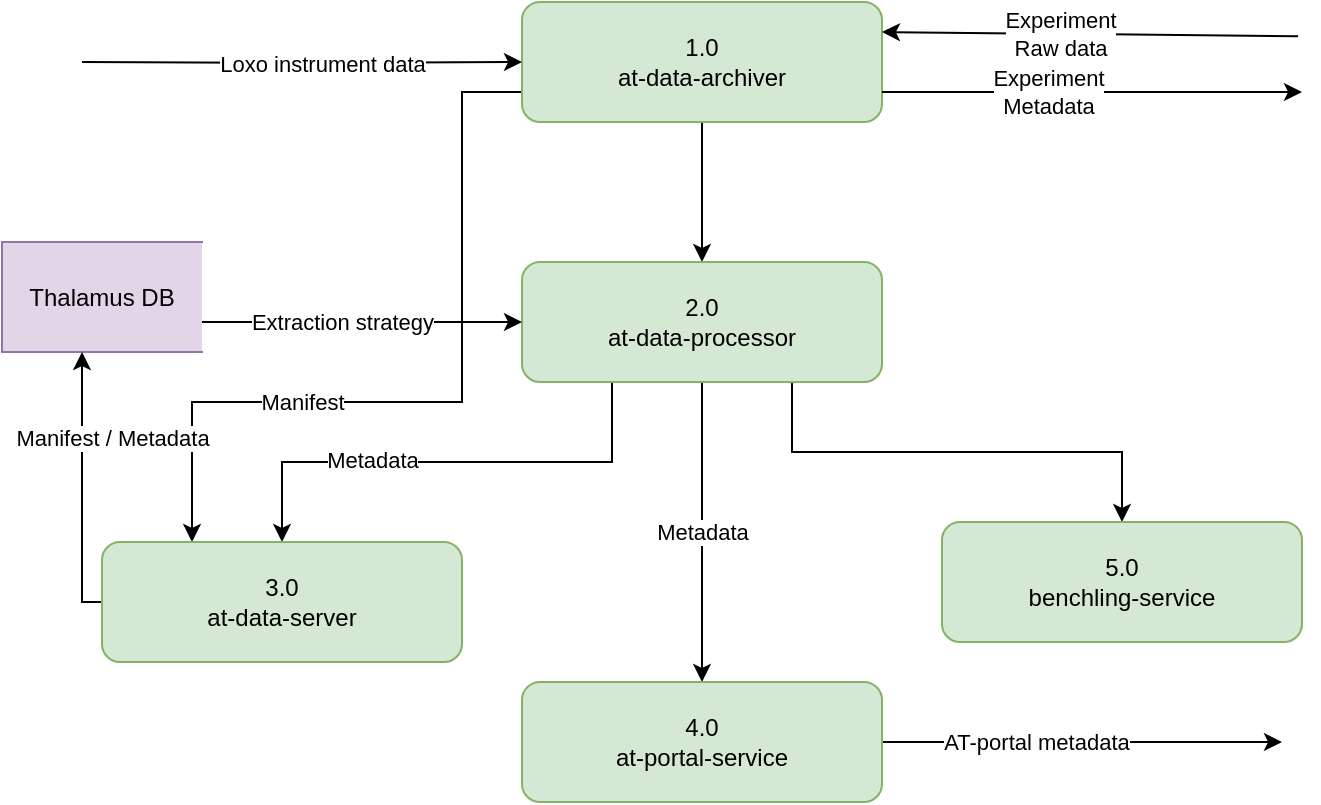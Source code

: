 <mxfile version="23.1.1" type="github">
  <diagram name="Page-1" id="dx0UbN1KDhQHgxMDVQlJ">
    <mxGraphModel dx="1160" dy="756" grid="1" gridSize="10" guides="1" tooltips="1" connect="1" arrows="1" fold="1" page="1" pageScale="1" pageWidth="827" pageHeight="1169" math="0" shadow="0">
      <root>
        <mxCell id="0" />
        <mxCell id="1" parent="0" />
        <mxCell id="Wb7Bm_bJqOq9qxchE__--23" style="edgeStyle=orthogonalEdgeStyle;rounded=0;orthogonalLoop=1;jettySize=auto;html=1;exitX=0.5;exitY=1;exitDx=0;exitDy=0;entryX=0.5;entryY=0;entryDx=0;entryDy=0;" parent="1" source="Wb7Bm_bJqOq9qxchE__--1" target="Wb7Bm_bJqOq9qxchE__--12" edge="1">
          <mxGeometry relative="1" as="geometry" />
        </mxCell>
        <mxCell id="Wb7Bm_bJqOq9qxchE__--35" style="edgeStyle=orthogonalEdgeStyle;rounded=0;orthogonalLoop=1;jettySize=auto;html=1;exitX=0;exitY=0.75;exitDx=0;exitDy=0;entryX=0.25;entryY=0;entryDx=0;entryDy=0;" parent="1" source="Wb7Bm_bJqOq9qxchE__--1" target="Wb7Bm_bJqOq9qxchE__--28" edge="1">
          <mxGeometry relative="1" as="geometry">
            <Array as="points">
              <mxPoint x="250" y="135" />
              <mxPoint x="250" y="290" />
              <mxPoint x="115" y="290" />
            </Array>
          </mxGeometry>
        </mxCell>
        <mxCell id="Wb7Bm_bJqOq9qxchE__--36" value="Manifest" style="edgeLabel;html=1;align=center;verticalAlign=middle;resizable=0;points=[];" parent="Wb7Bm_bJqOq9qxchE__--35" vertex="1" connectable="0">
          <mxGeometry x="-0.328" y="-1" relative="1" as="geometry">
            <mxPoint x="-79" y="54" as="offset" />
          </mxGeometry>
        </mxCell>
        <mxCell id="Wb7Bm_bJqOq9qxchE__--1" value="1.0&lt;br&gt;at-data-archiver" style="rounded=1;whiteSpace=wrap;html=1;fillColor=#d5e8d4;strokeColor=#82b366;" parent="1" vertex="1">
          <mxGeometry x="280" y="90" width="180" height="60" as="geometry" />
        </mxCell>
        <mxCell id="Wb7Bm_bJqOq9qxchE__--3" value="" style="endArrow=classic;html=1;rounded=0;entryX=1;entryY=0.25;entryDx=0;entryDy=0;exitX=-0.015;exitY=0.339;exitDx=0;exitDy=0;exitPerimeter=0;" parent="1" target="Wb7Bm_bJqOq9qxchE__--1" edge="1">
          <mxGeometry width="50" height="50" relative="1" as="geometry">
            <mxPoint x="668.05" y="107.12" as="sourcePoint" />
            <mxPoint x="440" y="350" as="targetPoint" />
          </mxGeometry>
        </mxCell>
        <mxCell id="Wb7Bm_bJqOq9qxchE__--4" value="Experiment&lt;br style=&quot;border-color: var(--border-color);&quot;&gt;Raw data" style="edgeLabel;html=1;align=center;verticalAlign=middle;resizable=0;points=[];" parent="Wb7Bm_bJqOq9qxchE__--3" vertex="1" connectable="0">
          <mxGeometry x="0.15" relative="1" as="geometry">
            <mxPoint as="offset" />
          </mxGeometry>
        </mxCell>
        <mxCell id="Wb7Bm_bJqOq9qxchE__--6" value="" style="endArrow=classic;html=1;rounded=0;exitX=1;exitY=0.75;exitDx=0;exitDy=0;" parent="1" source="Wb7Bm_bJqOq9qxchE__--1" edge="1">
          <mxGeometry width="50" height="50" relative="1" as="geometry">
            <mxPoint x="710" y="150" as="sourcePoint" />
            <mxPoint x="670" y="135" as="targetPoint" />
          </mxGeometry>
        </mxCell>
        <mxCell id="Wb7Bm_bJqOq9qxchE__--8" value="Experiment&lt;br style=&quot;border-color: var(--border-color);&quot;&gt;Metadata" style="edgeLabel;html=1;align=center;verticalAlign=middle;resizable=0;points=[];" parent="Wb7Bm_bJqOq9qxchE__--6" vertex="1" connectable="0">
          <mxGeometry x="-0.21" relative="1" as="geometry">
            <mxPoint as="offset" />
          </mxGeometry>
        </mxCell>
        <mxCell id="Wb7Bm_bJqOq9qxchE__--11" style="edgeStyle=orthogonalEdgeStyle;rounded=0;orthogonalLoop=1;jettySize=auto;html=1;entryX=0;entryY=0.5;entryDx=0;entryDy=0;" parent="1" target="Wb7Bm_bJqOq9qxchE__--1" edge="1">
          <mxGeometry relative="1" as="geometry">
            <mxPoint x="60" y="120" as="sourcePoint" />
          </mxGeometry>
        </mxCell>
        <mxCell id="Wb7Bm_bJqOq9qxchE__--22" value="Loxo instrument data" style="edgeLabel;html=1;align=center;verticalAlign=middle;resizable=0;points=[];" parent="Wb7Bm_bJqOq9qxchE__--11" vertex="1" connectable="0">
          <mxGeometry x="-0.218" y="1" relative="1" as="geometry">
            <mxPoint x="34" y="1" as="offset" />
          </mxGeometry>
        </mxCell>
        <mxCell id="Wb7Bm_bJqOq9qxchE__--29" style="edgeStyle=orthogonalEdgeStyle;rounded=0;orthogonalLoop=1;jettySize=auto;html=1;exitX=0.25;exitY=1;exitDx=0;exitDy=0;entryX=0.5;entryY=0;entryDx=0;entryDy=0;" parent="1" source="Wb7Bm_bJqOq9qxchE__--12" target="Wb7Bm_bJqOq9qxchE__--28" edge="1">
          <mxGeometry relative="1" as="geometry" />
        </mxCell>
        <mxCell id="Wb7Bm_bJqOq9qxchE__--30" value="Metadata" style="edgeLabel;html=1;align=center;verticalAlign=middle;resizable=0;points=[];" parent="Wb7Bm_bJqOq9qxchE__--29" vertex="1" connectable="0">
          <mxGeometry x="0.306" y="-1" relative="1" as="geometry">
            <mxPoint as="offset" />
          </mxGeometry>
        </mxCell>
        <mxCell id="R-Dst_B60V8JOMCjQVf9-5" value="Metadata" style="edgeStyle=orthogonalEdgeStyle;rounded=0;orthogonalLoop=1;jettySize=auto;html=1;" edge="1" parent="1" source="Wb7Bm_bJqOq9qxchE__--12" target="R-Dst_B60V8JOMCjQVf9-4">
          <mxGeometry relative="1" as="geometry" />
        </mxCell>
        <mxCell id="R-Dst_B60V8JOMCjQVf9-10" style="edgeStyle=orthogonalEdgeStyle;rounded=0;orthogonalLoop=1;jettySize=auto;html=1;exitX=0.75;exitY=1;exitDx=0;exitDy=0;" edge="1" parent="1" source="Wb7Bm_bJqOq9qxchE__--12" target="R-Dst_B60V8JOMCjQVf9-9">
          <mxGeometry relative="1" as="geometry" />
        </mxCell>
        <mxCell id="Wb7Bm_bJqOq9qxchE__--12" value="2.0&lt;br&gt;at-data-processor" style="rounded=1;whiteSpace=wrap;html=1;fillColor=#d5e8d4;strokeColor=#82b366;" parent="1" vertex="1">
          <mxGeometry x="280" y="220" width="180" height="60" as="geometry" />
        </mxCell>
        <mxCell id="Wb7Bm_bJqOq9qxchE__--25" style="edgeStyle=orthogonalEdgeStyle;rounded=0;orthogonalLoop=1;jettySize=auto;html=1;entryX=0;entryY=0.5;entryDx=0;entryDy=0;" parent="1" source="Wb7Bm_bJqOq9qxchE__--24" target="Wb7Bm_bJqOq9qxchE__--12" edge="1">
          <mxGeometry relative="1" as="geometry">
            <Array as="points">
              <mxPoint x="170" y="250" />
              <mxPoint x="170" y="250" />
            </Array>
          </mxGeometry>
        </mxCell>
        <mxCell id="Wb7Bm_bJqOq9qxchE__--26" value="Extraction strategy" style="edgeLabel;html=1;align=center;verticalAlign=middle;resizable=0;points=[];" parent="Wb7Bm_bJqOq9qxchE__--25" vertex="1" connectable="0">
          <mxGeometry x="0.2" relative="1" as="geometry">
            <mxPoint x="-26" as="offset" />
          </mxGeometry>
        </mxCell>
        <mxCell id="Wb7Bm_bJqOq9qxchE__--24" value="Thalamus DB" style="html=1;dashed=0;whiteSpace=wrap;shape=partialRectangle;right=0;fillColor=#e1d5e7;strokeColor=#9673a6;" parent="1" vertex="1">
          <mxGeometry x="20" y="210" width="100" height="55" as="geometry" />
        </mxCell>
        <mxCell id="R-Dst_B60V8JOMCjQVf9-2" style="edgeStyle=orthogonalEdgeStyle;rounded=0;orthogonalLoop=1;jettySize=auto;html=1;exitX=0;exitY=0.5;exitDx=0;exitDy=0;" edge="1" parent="1" source="Wb7Bm_bJqOq9qxchE__--28">
          <mxGeometry relative="1" as="geometry">
            <mxPoint x="60" y="265" as="targetPoint" />
            <Array as="points">
              <mxPoint x="60" y="390" />
              <mxPoint x="60" y="265" />
            </Array>
          </mxGeometry>
        </mxCell>
        <mxCell id="R-Dst_B60V8JOMCjQVf9-3" value="Manifest / Metadata" style="edgeLabel;html=1;align=center;verticalAlign=middle;resizable=0;points=[];" vertex="1" connectable="0" parent="R-Dst_B60V8JOMCjQVf9-2">
          <mxGeometry x="0.373" relative="1" as="geometry">
            <mxPoint x="15" as="offset" />
          </mxGeometry>
        </mxCell>
        <mxCell id="Wb7Bm_bJqOq9qxchE__--28" value="3.0&lt;br&gt;at-data-server" style="rounded=1;whiteSpace=wrap;html=1;fillColor=#d5e8d4;strokeColor=#82b366;" parent="1" vertex="1">
          <mxGeometry x="70" y="360" width="180" height="60" as="geometry" />
        </mxCell>
        <mxCell id="R-Dst_B60V8JOMCjQVf9-7" style="edgeStyle=orthogonalEdgeStyle;rounded=0;orthogonalLoop=1;jettySize=auto;html=1;exitX=1;exitY=0.5;exitDx=0;exitDy=0;" edge="1" parent="1" source="R-Dst_B60V8JOMCjQVf9-4">
          <mxGeometry relative="1" as="geometry">
            <mxPoint x="660" y="460" as="targetPoint" />
          </mxGeometry>
        </mxCell>
        <mxCell id="R-Dst_B60V8JOMCjQVf9-8" value="AT-portal metadata" style="edgeLabel;html=1;align=center;verticalAlign=middle;resizable=0;points=[];" vertex="1" connectable="0" parent="R-Dst_B60V8JOMCjQVf9-7">
          <mxGeometry x="-0.239" relative="1" as="geometry">
            <mxPoint as="offset" />
          </mxGeometry>
        </mxCell>
        <mxCell id="R-Dst_B60V8JOMCjQVf9-4" value="4.0&lt;br&gt;at-portal-service" style="rounded=1;whiteSpace=wrap;html=1;fillColor=#d5e8d4;strokeColor=#82b366;" vertex="1" parent="1">
          <mxGeometry x="280" y="430" width="180" height="60" as="geometry" />
        </mxCell>
        <mxCell id="R-Dst_B60V8JOMCjQVf9-9" value="5.0&lt;br&gt;benchling-service" style="rounded=1;whiteSpace=wrap;html=1;fillColor=#d5e8d4;strokeColor=#82b366;" vertex="1" parent="1">
          <mxGeometry x="490" y="350" width="180" height="60" as="geometry" />
        </mxCell>
      </root>
    </mxGraphModel>
  </diagram>
</mxfile>
